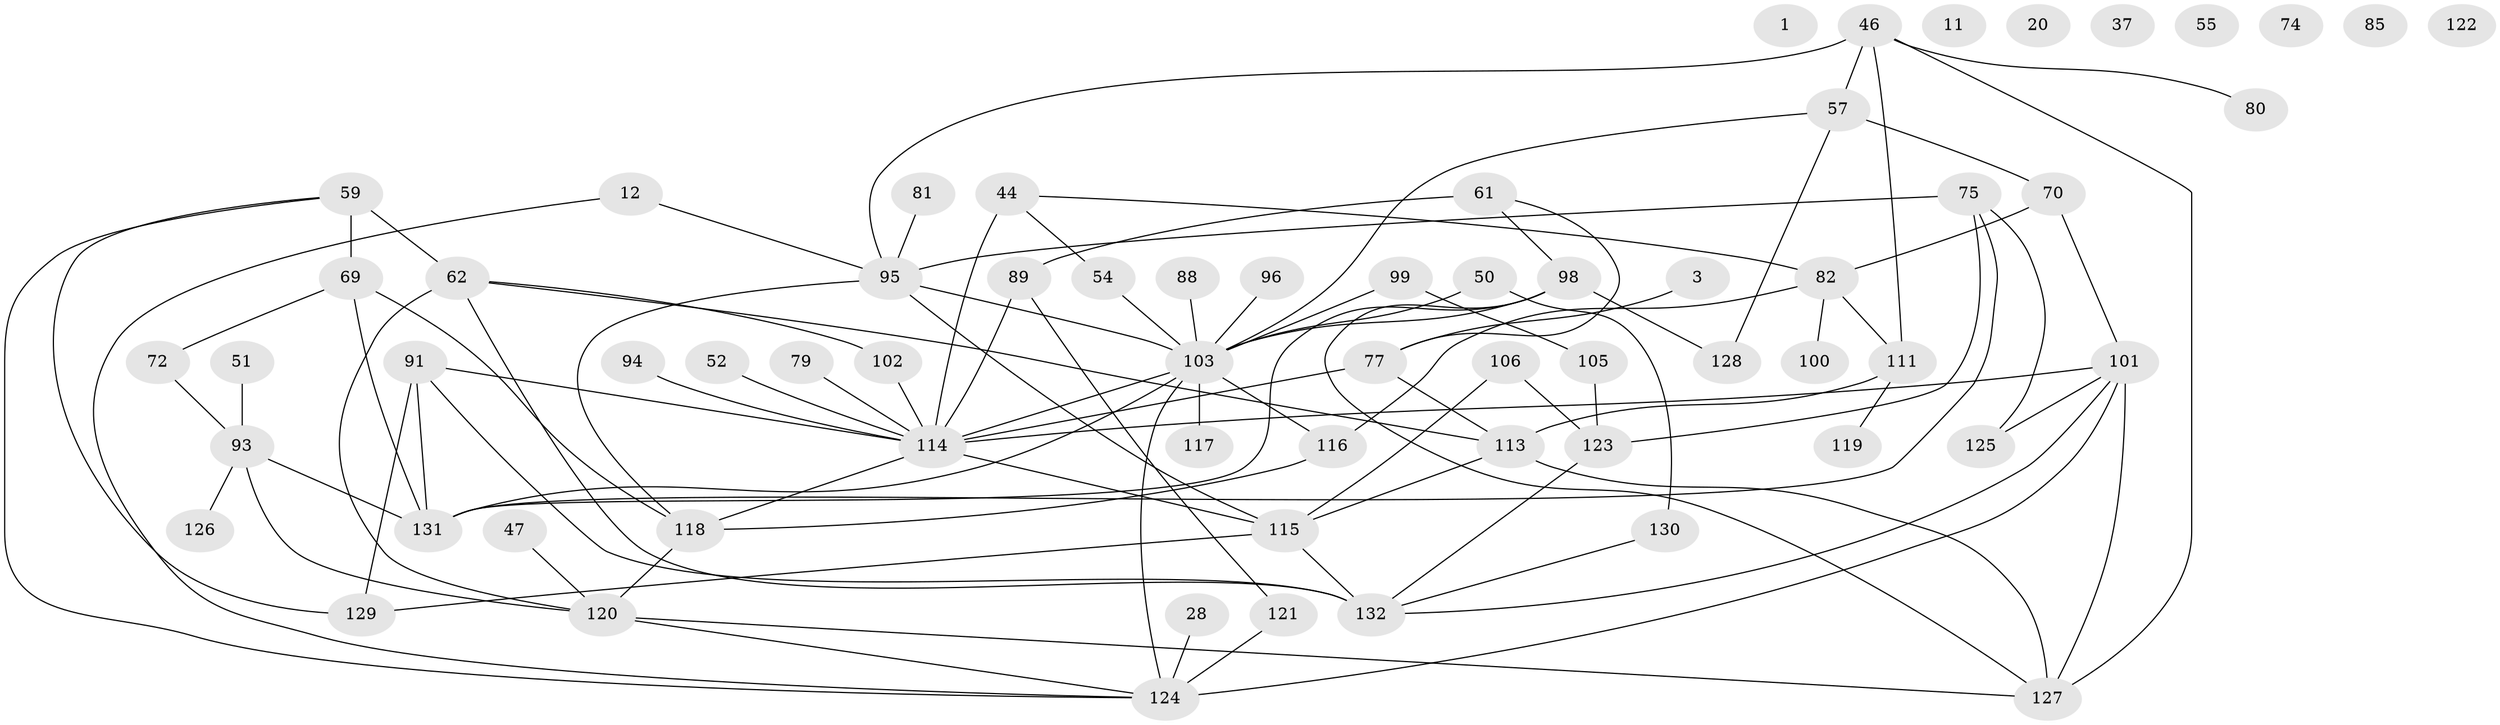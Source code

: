 // original degree distribution, {0: 0.06060606060606061, 2: 0.25757575757575757, 1: 0.18181818181818182, 4: 0.15151515151515152, 3: 0.20454545454545456, 6: 0.045454545454545456, 5: 0.09848484848484848}
// Generated by graph-tools (version 1.1) at 2025/39/03/09/25 04:39:23]
// undirected, 66 vertices, 99 edges
graph export_dot {
graph [start="1"]
  node [color=gray90,style=filled];
  1;
  3;
  11;
  12;
  20;
  28;
  37;
  44 [super="+16+14"];
  46;
  47;
  50;
  51;
  52;
  54;
  55;
  57 [super="+45"];
  59 [super="+5"];
  61;
  62;
  69;
  70;
  72;
  74;
  75 [super="+68"];
  77 [super="+67+71"];
  79;
  80;
  81;
  82 [super="+65"];
  85;
  88;
  89 [super="+29"];
  91 [super="+24"];
  93 [super="+43"];
  94 [super="+8"];
  95 [super="+83"];
  96;
  98 [super="+31+35+66"];
  99;
  100;
  101 [super="+7+25+90"];
  102 [super="+49"];
  103 [super="+48+63+18+34"];
  105;
  106;
  111 [super="+86"];
  113 [super="+92"];
  114 [super="+15+26+109+107"];
  115 [super="+112"];
  116;
  117;
  118 [super="+84"];
  119;
  120 [super="+97+4+9+38+110"];
  121;
  122;
  123 [super="+19"];
  124 [super="+17"];
  125;
  126;
  127 [super="+87"];
  128 [super="+42"];
  129 [super="+22"];
  130;
  131 [super="+27"];
  132 [super="+53+73+76"];
  3 -- 77;
  12 -- 124;
  12 -- 95;
  28 -- 124;
  44 -- 82;
  44 -- 114 [weight=3];
  44 -- 54;
  46 -- 57 [weight=2];
  46 -- 80;
  46 -- 127;
  46 -- 95;
  46 -- 111;
  47 -- 120;
  50 -- 130;
  50 -- 103;
  51 -- 93;
  52 -- 114;
  54 -- 103;
  57 -- 128;
  57 -- 70;
  57 -- 103;
  59 -- 62 [weight=2];
  59 -- 129;
  59 -- 124;
  59 -- 69;
  61 -- 89 [weight=2];
  61 -- 98;
  61 -- 77;
  62 -- 102;
  62 -- 113;
  62 -- 132;
  62 -- 120;
  69 -- 72;
  69 -- 131;
  69 -- 118;
  70 -- 82;
  70 -- 101;
  72 -- 93;
  75 -- 95;
  75 -- 123;
  75 -- 131;
  75 -- 125;
  77 -- 113 [weight=2];
  77 -- 114;
  79 -- 114;
  81 -- 95;
  82 -- 116;
  82 -- 100;
  82 -- 111;
  88 -- 103;
  89 -- 121;
  89 -- 114;
  91 -- 129;
  91 -- 131;
  91 -- 132;
  91 -- 114;
  93 -- 126;
  93 -- 131 [weight=2];
  93 -- 120;
  94 -- 114;
  95 -- 115;
  95 -- 103 [weight=2];
  95 -- 118;
  96 -- 103;
  98 -- 131 [weight=2];
  98 -- 103;
  98 -- 127;
  98 -- 128;
  99 -- 105;
  99 -- 103;
  101 -- 127;
  101 -- 124 [weight=2];
  101 -- 132;
  101 -- 125;
  101 -- 114;
  102 -- 114;
  103 -- 124;
  103 -- 116;
  103 -- 131;
  103 -- 117;
  103 -- 114;
  105 -- 123;
  106 -- 115;
  106 -- 123;
  111 -- 119;
  111 -- 113;
  113 -- 115;
  113 -- 127;
  114 -- 115 [weight=2];
  114 -- 118;
  115 -- 132 [weight=2];
  115 -- 129;
  116 -- 118;
  118 -- 120;
  120 -- 124;
  120 -- 127;
  121 -- 124;
  123 -- 132;
  130 -- 132;
}
